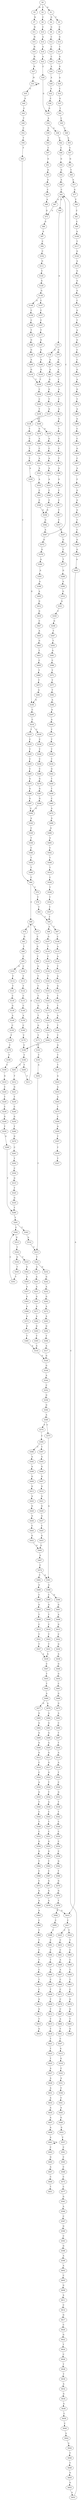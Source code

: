 strict digraph  {
	S0 -> S1 [ label = G ];
	S0 -> S2 [ label = C ];
	S0 -> S3 [ label = N ];
	S1 -> S4 [ label = G ];
	S1 -> S5 [ label = T ];
	S2 -> S6 [ label = C ];
	S3 -> S7 [ label = N ];
	S4 -> S8 [ label = G ];
	S5 -> S9 [ label = C ];
	S6 -> S10 [ label = C ];
	S7 -> S11 [ label = N ];
	S8 -> S12 [ label = C ];
	S9 -> S13 [ label = G ];
	S10 -> S14 [ label = A ];
	S11 -> S15 [ label = N ];
	S12 -> S16 [ label = C ];
	S13 -> S17 [ label = T ];
	S14 -> S18 [ label = A ];
	S15 -> S19 [ label = N ];
	S16 -> S20 [ label = C ];
	S17 -> S21 [ label = G ];
	S18 -> S22 [ label = A ];
	S19 -> S23 [ label = N ];
	S20 -> S24 [ label = A ];
	S21 -> S25 [ label = G ];
	S22 -> S26 [ label = C ];
	S23 -> S27 [ label = N ];
	S24 -> S28 [ label = A ];
	S25 -> S29 [ label = A ];
	S26 -> S30 [ label = G ];
	S27 -> S31 [ label = N ];
	S28 -> S32 [ label = A ];
	S29 -> S33 [ label = C ];
	S30 -> S34 [ label = A ];
	S31 -> S35 [ label = G ];
	S31 -> S31 [ label = N ];
	S32 -> S36 [ label = C ];
	S33 -> S37 [ label = G ];
	S34 -> S38 [ label = A ];
	S34 -> S39 [ label = G ];
	S35 -> S40 [ label = A ];
	S36 -> S30 [ label = G ];
	S37 -> S41 [ label = T ];
	S38 -> S42 [ label = C ];
	S39 -> S43 [ label = C ];
	S40 -> S44 [ label = C ];
	S41 -> S45 [ label = C ];
	S42 -> S46 [ label = C ];
	S43 -> S47 [ label = C ];
	S44 -> S48 [ label = T ];
	S45 -> S49 [ label = C ];
	S46 -> S50 [ label = G ];
	S47 -> S51 [ label = G ];
	S48 -> S52 [ label = C ];
	S49 -> S53 [ label = A ];
	S50 -> S54 [ label = G ];
	S51 -> S55 [ label = G ];
	S52 -> S56 [ label = T ];
	S53 -> S57 [ label = C ];
	S54 -> S58 [ label = A ];
	S55 -> S59 [ label = A ];
	S56 -> S60 [ label = T ];
	S57 -> S61 [ label = G ];
	S58 -> S62 [ label = C ];
	S59 -> S63 [ label = C ];
	S60 -> S64 [ label = C ];
	S61 -> S65 [ label = T ];
	S62 -> S66 [ label = G ];
	S62 -> S67 [ label = A ];
	S63 -> S68 [ label = A ];
	S64 -> S69 [ label = C ];
	S64 -> S70 [ label = T ];
	S65 -> S71 [ label = A ];
	S66 -> S72 [ label = A ];
	S67 -> S73 [ label = G ];
	S68 -> S73 [ label = G ];
	S69 -> S74 [ label = A ];
	S69 -> S75 [ label = T ];
	S70 -> S76 [ label = T ];
	S71 -> S77 [ label = G ];
	S72 -> S78 [ label = A ];
	S72 -> S79 [ label = G ];
	S73 -> S80 [ label = G ];
	S74 -> S81 [ label = G ];
	S75 -> S82 [ label = C ];
	S76 -> S83 [ label = T ];
	S77 -> S84 [ label = T ];
	S78 -> S85 [ label = A ];
	S79 -> S86 [ label = G ];
	S80 -> S87 [ label = A ];
	S81 -> S88 [ label = T ];
	S82 -> S89 [ label = G ];
	S83 -> S90 [ label = T ];
	S84 -> S91 [ label = C ];
	S85 -> S92 [ label = A ];
	S86 -> S93 [ label = A ];
	S87 -> S94 [ label = C ];
	S88 -> S95 [ label = C ];
	S89 -> S96 [ label = C ];
	S90 -> S97 [ label = T ];
	S90 -> S98 [ label = A ];
	S91 -> S99 [ label = C ];
	S92 -> S100 [ label = G ];
	S93 -> S101 [ label = C ];
	S94 -> S102 [ label = C ];
	S95 -> S103 [ label = G ];
	S95 -> S104 [ label = C ];
	S96 -> S105 [ label = G ];
	S97 -> S106 [ label = C ];
	S98 -> S107 [ label = G ];
	S99 -> S108 [ label = A ];
	S100 -> S109 [ label = G ];
	S101 -> S110 [ label = A ];
	S102 -> S111 [ label = G ];
	S103 -> S112 [ label = T ];
	S104 -> S113 [ label = T ];
	S105 -> S114 [ label = T ];
	S106 -> S115 [ label = A ];
	S107 -> S116 [ label = T ];
	S108 -> S117 [ label = T ];
	S109 -> S118 [ label = T ];
	S110 -> S119 [ label = C ];
	S111 -> S120 [ label = C ];
	S112 -> S121 [ label = T ];
	S113 -> S122 [ label = T ];
	S114 -> S123 [ label = T ];
	S115 -> S124 [ label = A ];
	S116 -> S125 [ label = C ];
	S117 -> S126 [ label = G ];
	S118 -> S127 [ label = A ];
	S119 -> S128 [ label = A ];
	S120 -> S129 [ label = G ];
	S121 -> S130 [ label = C ];
	S122 -> S131 [ label = C ];
	S123 -> S132 [ label = T ];
	S124 -> S133 [ label = T ];
	S125 -> S134 [ label = A ];
	S126 -> S135 [ label = A ];
	S127 -> S136 [ label = G ];
	S128 -> S137 [ label = G ];
	S129 -> S138 [ label = G ];
	S130 -> S139 [ label = G ];
	S131 -> S140 [ label = C ];
	S132 -> S141 [ label = G ];
	S133 -> S142 [ label = A ];
	S134 -> S143 [ label = T ];
	S135 -> S144 [ label = G ];
	S136 -> S145 [ label = T ];
	S137 -> S146 [ label = T ];
	S138 -> S147 [ label = C ];
	S138 -> S148 [ label = A ];
	S139 -> S149 [ label = A ];
	S140 -> S150 [ label = A ];
	S141 -> S151 [ label = T ];
	S142 -> S152 [ label = G ];
	S143 -> S153 [ label = T ];
	S144 -> S154 [ label = G ];
	S145 -> S155 [ label = C ];
	S146 -> S156 [ label = C ];
	S147 -> S157 [ label = C ];
	S148 -> S158 [ label = C ];
	S149 -> S159 [ label = C ];
	S150 -> S160 [ label = C ];
	S151 -> S161 [ label = G ];
	S152 -> S162 [ label = T ];
	S153 -> S163 [ label = C ];
	S154 -> S164 [ label = G ];
	S155 -> S165 [ label = T ];
	S156 -> S166 [ label = C ];
	S157 -> S167 [ label = C ];
	S158 -> S168 [ label = C ];
	S159 -> S169 [ label = T ];
	S160 -> S170 [ label = T ];
	S161 -> S171 [ label = T ];
	S162 -> S172 [ label = T ];
	S163 -> S173 [ label = C ];
	S164 -> S174 [ label = C ];
	S165 -> S175 [ label = T ];
	S166 -> S176 [ label = T ];
	S167 -> S177 [ label = T ];
	S168 -> S178 [ label = T ];
	S169 -> S179 [ label = C ];
	S170 -> S180 [ label = C ];
	S171 -> S181 [ label = T ];
	S172 -> S182 [ label = A ];
	S173 -> S183 [ label = A ];
	S174 -> S184 [ label = G ];
	S175 -> S185 [ label = A ];
	S176 -> S186 [ label = A ];
	S177 -> S187 [ label = G ];
	S178 -> S188 [ label = G ];
	S179 -> S189 [ label = T ];
	S180 -> S190 [ label = T ];
	S181 -> S191 [ label = T ];
	S182 -> S192 [ label = T ];
	S183 -> S193 [ label = C ];
	S184 -> S194 [ label = T ];
	S185 -> S195 [ label = G ];
	S186 -> S196 [ label = G ];
	S187 -> S197 [ label = G ];
	S188 -> S198 [ label = G ];
	S189 -> S199 [ label = C ];
	S190 -> S200 [ label = T ];
	S190 -> S201 [ label = C ];
	S191 -> S202 [ label = A ];
	S192 -> S203 [ label = T ];
	S193 -> S204 [ label = T ];
	S194 -> S205 [ label = A ];
	S195 -> S206 [ label = C ];
	S196 -> S207 [ label = C ];
	S197 -> S208 [ label = A ];
	S198 -> S209 [ label = A ];
	S199 -> S210 [ label = G ];
	S200 -> S211 [ label = C ];
	S201 -> S212 [ label = T ];
	S202 -> S213 [ label = T ];
	S203 -> S214 [ label = G ];
	S204 -> S180 [ label = C ];
	S205 -> S215 [ label = G ];
	S206 -> S216 [ label = C ];
	S207 -> S217 [ label = C ];
	S208 -> S218 [ label = G ];
	S209 -> S219 [ label = G ];
	S210 -> S220 [ label = C ];
	S211 -> S69 [ label = C ];
	S212 -> S221 [ label = G ];
	S213 -> S222 [ label = T ];
	S214 -> S223 [ label = T ];
	S215 -> S224 [ label = C ];
	S216 -> S225 [ label = T ];
	S216 -> S226 [ label = C ];
	S217 -> S227 [ label = T ];
	S218 -> S228 [ label = T ];
	S219 -> S228 [ label = T ];
	S220 -> S229 [ label = T ];
	S221 -> S230 [ label = T ];
	S222 -> S231 [ label = A ];
	S222 -> S232 [ label = G ];
	S223 -> S233 [ label = T ];
	S224 -> S234 [ label = C ];
	S225 -> S235 [ label = C ];
	S226 -> S236 [ label = C ];
	S227 -> S237 [ label = C ];
	S228 -> S238 [ label = C ];
	S229 -> S239 [ label = C ];
	S230 -> S240 [ label = C ];
	S231 -> S241 [ label = A ];
	S232 -> S242 [ label = G ];
	S233 -> S243 [ label = A ];
	S234 -> S244 [ label = G ];
	S235 -> S245 [ label = T ];
	S236 -> S246 [ label = T ];
	S237 -> S247 [ label = A ];
	S238 -> S248 [ label = C ];
	S239 -> S249 [ label = G ];
	S240 -> S250 [ label = G ];
	S241 -> S251 [ label = A ];
	S242 -> S252 [ label = A ];
	S243 -> S253 [ label = A ];
	S244 -> S254 [ label = A ];
	S245 -> S255 [ label = C ];
	S246 -> S256 [ label = C ];
	S247 -> S257 [ label = G ];
	S248 -> S258 [ label = T ];
	S249 -> S259 [ label = T ];
	S250 -> S260 [ label = T ];
	S251 -> S261 [ label = G ];
	S252 -> S262 [ label = G ];
	S253 -> S263 [ label = A ];
	S254 -> S264 [ label = G ];
	S255 -> S265 [ label = C ];
	S256 -> S266 [ label = C ];
	S257 -> S267 [ label = C ];
	S258 -> S268 [ label = C ];
	S259 -> S269 [ label = G ];
	S260 -> S270 [ label = G ];
	S261 -> S271 [ label = A ];
	S262 -> S272 [ label = A ];
	S263 -> S273 [ label = T ];
	S264 -> S274 [ label = T ];
	S265 -> S275 [ label = G ];
	S266 -> S276 [ label = G ];
	S267 -> S277 [ label = T ];
	S268 -> S278 [ label = A ];
	S268 -> S279 [ label = G ];
	S269 -> S280 [ label = T ];
	S270 -> S281 [ label = C ];
	S271 -> S282 [ label = A ];
	S272 -> S283 [ label = A ];
	S273 -> S284 [ label = C ];
	S274 -> S285 [ label = A ];
	S275 -> S286 [ label = G ];
	S276 -> S287 [ label = G ];
	S277 -> S288 [ label = G ];
	S278 -> S289 [ label = A ];
	S279 -> S290 [ label = A ];
	S280 -> S291 [ label = T ];
	S281 -> S292 [ label = T ];
	S282 -> S293 [ label = G ];
	S283 -> S294 [ label = G ];
	S284 -> S295 [ label = G ];
	S285 -> S296 [ label = G ];
	S286 -> S297 [ label = G ];
	S287 -> S298 [ label = G ];
	S288 -> S299 [ label = A ];
	S289 -> S300 [ label = C ];
	S290 -> S301 [ label = C ];
	S291 -> S302 [ label = C ];
	S291 -> S303 [ label = T ];
	S292 -> S304 [ label = C ];
	S293 -> S305 [ label = T ];
	S294 -> S306 [ label = T ];
	S295 -> S307 [ label = T ];
	S296 -> S308 [ label = C ];
	S297 -> S309 [ label = G ];
	S298 -> S309 [ label = G ];
	S299 -> S310 [ label = G ];
	S300 -> S311 [ label = A ];
	S301 -> S312 [ label = A ];
	S302 -> S313 [ label = G ];
	S303 -> S314 [ label = A ];
	S304 -> S315 [ label = G ];
	S305 -> S316 [ label = A ];
	S306 -> S317 [ label = A ];
	S307 -> S318 [ label = T ];
	S308 -> S319 [ label = C ];
	S309 -> S320 [ label = A ];
	S310 -> S321 [ label = A ];
	S311 -> S322 [ label = A ];
	S312 -> S323 [ label = A ];
	S313 -> S324 [ label = T ];
	S314 -> S213 [ label = T ];
	S315 -> S325 [ label = T ];
	S316 -> S326 [ label = G ];
	S317 -> S326 [ label = G ];
	S318 -> S327 [ label = T ];
	S319 -> S328 [ label = G ];
	S320 -> S329 [ label = C ];
	S321 -> S330 [ label = C ];
	S322 -> S331 [ label = A ];
	S323 -> S332 [ label = A ];
	S324 -> S333 [ label = T ];
	S324 -> S334 [ label = G ];
	S325 -> S335 [ label = G ];
	S326 -> S336 [ label = G ];
	S328 -> S337 [ label = C ];
	S329 -> S338 [ label = T ];
	S330 -> S339 [ label = G ];
	S331 -> S340 [ label = C ];
	S332 -> S341 [ label = C ];
	S333 -> S342 [ label = G ];
	S334 -> S343 [ label = T ];
	S335 -> S280 [ label = T ];
	S336 -> S344 [ label = A ];
	S337 -> S345 [ label = A ];
	S338 -> S346 [ label = C ];
	S339 -> S347 [ label = T ];
	S340 -> S348 [ label = C ];
	S341 -> S349 [ label = C ];
	S342 -> S350 [ label = A ];
	S343 -> S351 [ label = T ];
	S344 -> S352 [ label = C ];
	S345 -> S353 [ label = C ];
	S346 -> S354 [ label = T ];
	S347 -> S355 [ label = T ];
	S348 -> S356 [ label = G ];
	S349 -> S356 [ label = G ];
	S350 -> S357 [ label = A ];
	S351 -> S302 [ label = C ];
	S352 -> S358 [ label = G ];
	S353 -> S359 [ label = G ];
	S354 -> S360 [ label = T ];
	S355 -> S361 [ label = G ];
	S356 -> S362 [ label = G ];
	S357 -> S363 [ label = G ];
	S358 -> S364 [ label = G ];
	S359 -> S365 [ label = G ];
	S360 -> S64 [ label = C ];
	S361 -> S366 [ label = C ];
	S362 -> S367 [ label = A ];
	S363 -> S368 [ label = A ];
	S364 -> S369 [ label = A ];
	S365 -> S370 [ label = G ];
	S366 -> S371 [ label = T ];
	S367 -> S62 [ label = C ];
	S367 -> S372 [ label = G ];
	S368 -> S373 [ label = A ];
	S369 -> S374 [ label = A ];
	S369 -> S375 [ label = C ];
	S370 -> S376 [ label = T ];
	S371 -> S377 [ label = T ];
	S372 -> S378 [ label = G ];
	S373 -> S379 [ label = G ];
	S374 -> S380 [ label = C ];
	S375 -> S381 [ label = A ];
	S376 -> S382 [ label = C ];
	S377 -> S383 [ label = T ];
	S378 -> S384 [ label = A ];
	S379 -> S385 [ label = T ];
	S380 -> S386 [ label = C ];
	S380 -> S387 [ label = T ];
	S381 -> S388 [ label = A ];
	S382 -> S389 [ label = G ];
	S383 -> S390 [ label = A ];
	S384 -> S391 [ label = A ];
	S385 -> S316 [ label = A ];
	S386 -> S392 [ label = A ];
	S387 -> S393 [ label = A ];
	S388 -> S394 [ label = G ];
	S388 -> S395 [ label = C ];
	S389 -> S396 [ label = G ];
	S390 -> S397 [ label = A ];
	S391 -> S398 [ label = A ];
	S392 -> S399 [ label = A ];
	S393 -> S400 [ label = G ];
	S394 -> S401 [ label = G ];
	S395 -> S402 [ label = G ];
	S396 -> S403 [ label = A ];
	S397 -> S404 [ label = A ];
	S398 -> S405 [ label = A ];
	S399 -> S406 [ label = G ];
	S400 -> S407 [ label = G ];
	S401 -> S408 [ label = A ];
	S402 -> S409 [ label = T ];
	S403 -> S410 [ label = A ];
	S404 -> S411 [ label = T ];
	S405 -> S412 [ label = G ];
	S406 -> S413 [ label = G ];
	S407 -> S414 [ label = G ];
	S408 -> S415 [ label = G ];
	S409 -> S416 [ label = C ];
	S410 -> S417 [ label = C ];
	S411 -> S418 [ label = T ];
	S412 -> S419 [ label = G ];
	S413 -> S420 [ label = A ];
	S414 -> S421 [ label = A ];
	S415 -> S422 [ label = C ];
	S416 -> S423 [ label = T ];
	S417 -> S424 [ label = T ];
	S417 -> S425 [ label = C ];
	S418 -> S426 [ label = T ];
	S419 -> S427 [ label = C ];
	S420 -> S428 [ label = G ];
	S421 -> S429 [ label = G ];
	S422 -> S430 [ label = G ];
	S423 -> S431 [ label = T ];
	S424 -> S432 [ label = T ];
	S425 -> S433 [ label = C ];
	S426 -> S434 [ label = T ];
	S427 -> S435 [ label = A ];
	S428 -> S436 [ label = A ];
	S429 -> S437 [ label = A ];
	S430 -> S438 [ label = A ];
	S431 -> S439 [ label = A ];
	S432 -> S440 [ label = C ];
	S433 -> S441 [ label = C ];
	S434 -> S442 [ label = G ];
	S435 -> S443 [ label = G ];
	S436 -> S444 [ label = C ];
	S437 -> S445 [ label = C ];
	S438 -> S446 [ label = G ];
	S439 -> S447 [ label = C ];
	S440 -> S448 [ label = C ];
	S441 -> S449 [ label = A ];
	S442 -> S450 [ label = T ];
	S443 -> S451 [ label = T ];
	S444 -> S452 [ label = G ];
	S445 -> S453 [ label = G ];
	S446 -> S454 [ label = G ];
	S447 -> S455 [ label = T ];
	S448 -> S456 [ label = T ];
	S449 -> S457 [ label = A ];
	S450 -> S458 [ label = T ];
	S451 -> S459 [ label = C ];
	S452 -> S460 [ label = G ];
	S453 -> S460 [ label = G ];
	S454 -> S461 [ label = C ];
	S455 -> S462 [ label = T ];
	S456 -> S463 [ label = T ];
	S457 -> S464 [ label = C ];
	S458 -> S465 [ label = C ];
	S459 -> S466 [ label = T ];
	S460 -> S467 [ label = A ];
	S461 -> S468 [ label = G ];
	S462 -> S469 [ label = A ];
	S463 -> S470 [ label = C ];
	S464 -> S471 [ label = C ];
	S465 -> S472 [ label = A ];
	S466 -> S473 [ label = T ];
	S467 -> S474 [ label = C ];
	S468 -> S475 [ label = G ];
	S469 -> S476 [ label = A ];
	S469 -> S477 [ label = G ];
	S470 -> S478 [ label = G ];
	S471 -> S479 [ label = C ];
	S472 -> S480 [ label = A ];
	S473 -> S481 [ label = A ];
	S474 -> S482 [ label = C ];
	S474 -> S381 [ label = A ];
	S475 -> S483 [ label = A ];
	S476 -> S484 [ label = A ];
	S477 -> S485 [ label = G ];
	S478 -> S486 [ label = G ];
	S479 -> S487 [ label = C ];
	S480 -> S488 [ label = A ];
	S481 -> S195 [ label = G ];
	S482 -> S489 [ label = A ];
	S483 -> S490 [ label = C ];
	S484 -> S491 [ label = G ];
	S485 -> S492 [ label = G ];
	S486 -> S493 [ label = T ];
	S487 -> S494 [ label = A ];
	S488 -> S495 [ label = A ];
	S489 -> S496 [ label = C ];
	S490 -> S497 [ label = T ];
	S491 -> S498 [ label = G ];
	S492 -> S499 [ label = G ];
	S493 -> S500 [ label = G ];
	S494 -> S501 [ label = T ];
	S495 -> S502 [ label = C ];
	S496 -> S503 [ label = G ];
	S497 -> S504 [ label = T ];
	S498 -> S505 [ label = A ];
	S499 -> S506 [ label = G ];
	S501 -> S507 [ label = C ];
	S502 -> S508 [ label = T ];
	S503 -> S509 [ label = T ];
	S504 -> S510 [ label = A ];
	S505 -> S511 [ label = G ];
	S506 -> S512 [ label = G ];
	S507 -> S513 [ label = G ];
	S508 -> S514 [ label = T ];
	S509 -> S515 [ label = C ];
	S510 -> S516 [ label = A ];
	S511 -> S517 [ label = G ];
	S512 -> S518 [ label = C ];
	S513 -> S519 [ label = G ];
	S514 -> S520 [ label = C ];
	S515 -> S521 [ label = T ];
	S516 -> S522 [ label = T ];
	S517 -> S523 [ label = G ];
	S518 -> S524 [ label = C ];
	S519 -> S525 [ label = C ];
	S520 -> S526 [ label = T ];
	S521 -> S527 [ label = T ];
	S522 -> S528 [ label = C ];
	S523 -> S529 [ label = T ];
	S524 -> S530 [ label = A ];
	S525 -> S531 [ label = A ];
	S526 -> S532 [ label = T ];
	S527 -> S439 [ label = A ];
	S528 -> S533 [ label = G ];
	S529 -> S534 [ label = T ];
	S530 -> S535 [ label = G ];
	S531 -> S536 [ label = C ];
	S532 -> S537 [ label = T ];
	S533 -> S538 [ label = T ];
	S534 -> S539 [ label = A ];
	S535 -> S540 [ label = T ];
	S536 -> S541 [ label = C ];
	S537 -> S90 [ label = T ];
	S538 -> S542 [ label = T ];
	S539 -> S543 [ label = C ];
	S540 -> S544 [ label = C ];
	S541 -> S545 [ label = A ];
	S542 -> S546 [ label = C ];
	S543 -> S547 [ label = T ];
	S544 -> S548 [ label = T ];
	S545 -> S549 [ label = G ];
	S546 -> S550 [ label = C ];
	S547 -> S551 [ label = C ];
	S548 -> S552 [ label = C ];
	S549 -> S553 [ label = G ];
	S550 -> S554 [ label = C ];
	S551 -> S555 [ label = G ];
	S552 -> S556 [ label = G ];
	S553 -> S557 [ label = C ];
	S554 -> S558 [ label = C ];
	S555 -> S559 [ label = G ];
	S556 -> S560 [ label = G ];
	S557 -> S561 [ label = C ];
	S558 -> S562 [ label = G ];
	S559 -> S563 [ label = T ];
	S560 -> S564 [ label = T ];
	S561 -> S565 [ label = C ];
	S562 -> S566 [ label = T ];
	S563 -> S567 [ label = C ];
	S564 -> S568 [ label = C ];
	S565 -> S569 [ label = C ];
	S566 -> S570 [ label = G ];
	S567 -> S571 [ label = G ];
	S568 -> S572 [ label = C ];
	S569 -> S573 [ label = C ];
	S570 -> S574 [ label = G ];
	S571 -> S575 [ label = G ];
	S572 -> S576 [ label = G ];
	S573 -> S577 [ label = C ];
	S574 -> S578 [ label = T ];
	S575 -> S579 [ label = A ];
	S576 -> S580 [ label = A ];
	S577 -> S581 [ label = G ];
	S578 -> S582 [ label = A ];
	S579 -> S410 [ label = A ];
	S580 -> S583 [ label = A ];
	S581 -> S584 [ label = A ];
	S582 -> S585 [ label = C ];
	S583 -> S586 [ label = C ];
	S584 -> S587 [ label = C ];
	S585 -> S588 [ label = T ];
	S586 -> S589 [ label = T ];
	S587 -> S590 [ label = G ];
	S588 -> S591 [ label = C ];
	S589 -> S592 [ label = T ];
	S590 -> S593 [ label = C ];
	S591 -> S594 [ label = C ];
	S592 -> S595 [ label = C ];
	S593 -> S596 [ label = G ];
	S594 -> S597 [ label = T ];
	S595 -> S598 [ label = T ];
	S596 -> S599 [ label = A ];
	S597 -> S600 [ label = A ];
	S598 -> S601 [ label = C ];
	S599 -> S602 [ label = A ];
	S600 -> S603 [ label = C ];
	S601 -> S604 [ label = T ];
	S602 -> S605 [ label = C ];
	S603 -> S606 [ label = T ];
	S604 -> S607 [ label = C ];
	S605 -> S608 [ label = G ];
	S606 -> S609 [ label = T ];
	S607 -> S610 [ label = G ];
	S608 -> S611 [ label = A ];
	S609 -> S612 [ label = T ];
	S610 -> S613 [ label = G ];
	S611 -> S614 [ label = C ];
	S612 -> S615 [ label = T ];
	S613 -> S616 [ label = T ];
	S614 -> S617 [ label = G ];
	S615 -> S618 [ label = T ];
	S616 -> S619 [ label = G ];
	S617 -> S620 [ label = C ];
	S618 -> S621 [ label = T ];
	S620 -> S622 [ label = G ];
	S621 -> S623 [ label = T ];
	S622 -> S624 [ label = T ];
	S623 -> S625 [ label = T ];
	S624 -> S626 [ label = C ];
	S625 -> S627 [ label = A ];
	S626 -> S628 [ label = T ];
	S627 -> S629 [ label = A ];
	S628 -> S630 [ label = T ];
	S629 -> S631 [ label = A ];
	S630 -> S632 [ label = A ];
	S631 -> S633 [ label = A ];
	S632 -> S634 [ label = G ];
	S633 -> S635 [ label = A ];
	S634 -> S636 [ label = A ];
	S635 -> S637 [ label = A ];
	S636 -> S638 [ label = C ];
	S637 -> S639 [ label = A ];
	S638 -> S640 [ label = C ];
	S639 -> S641 [ label = A ];
	S640 -> S642 [ label = A ];
	S641 -> S643 [ label = C ];
	S641 -> S641 [ label = A ];
	S642 -> S644 [ label = A ];
	S643 -> S645 [ label = G ];
	S644 -> S646 [ label = C ];
	S645 -> S647 [ label = A ];
	S646 -> S648 [ label = C ];
	S647 -> S649 [ label = C ];
	S648 -> S650 [ label = G ];
	S649 -> S651 [ label = T ];
	S650 -> S652 [ label = G ];
	S652 -> S653 [ label = A ];
	S653 -> S62 [ label = C ];
}
